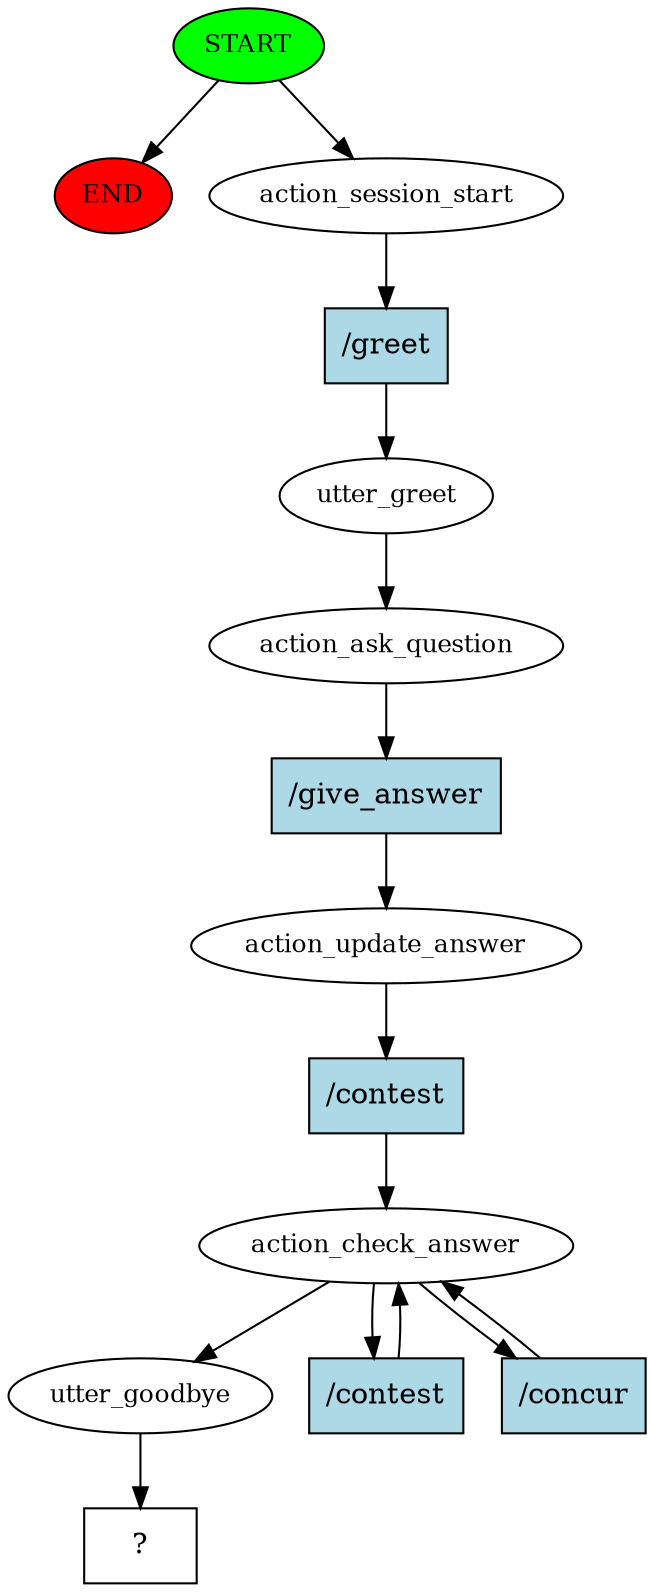 digraph  {
0 [class="start active", fillcolor=green, fontsize=12, label=START, style=filled];
"-1" [class=end, fillcolor=red, fontsize=12, label=END, style=filled];
1 [class=active, fontsize=12, label=action_session_start];
2 [class=active, fontsize=12, label=utter_greet];
3 [class=active, fontsize=12, label=action_ask_question];
4 [class=active, fontsize=12, label=action_update_answer];
5 [class=active, fontsize=12, label=action_check_answer];
8 [class=active, fontsize=12, label=utter_goodbye];
9 [class="intent dashed active", label="  ?  ", shape=rect];
10 [class="intent active", fillcolor=lightblue, label="/greet", shape=rect, style=filled];
11 [class="intent active", fillcolor=lightblue, label="/give_answer", shape=rect, style=filled];
12 [class="intent active", fillcolor=lightblue, label="/contest", shape=rect, style=filled];
13 [class="intent active", fillcolor=lightblue, label="/contest", shape=rect, style=filled];
14 [class="intent active", fillcolor=lightblue, label="/concur", shape=rect, style=filled];
0 -> "-1"  [class="", key=NONE, label=""];
0 -> 1  [class=active, key=NONE, label=""];
1 -> 10  [class=active, key=0];
2 -> 3  [class=active, key=NONE, label=""];
3 -> 11  [class=active, key=0];
4 -> 12  [class=active, key=0];
5 -> 8  [class=active, key=NONE, label=""];
5 -> 13  [class=active, key=0];
5 -> 14  [class=active, key=0];
8 -> 9  [class=active, key=NONE, label=""];
10 -> 2  [class=active, key=0];
11 -> 4  [class=active, key=0];
12 -> 5  [class=active, key=0];
13 -> 5  [class=active, key=0];
14 -> 5  [class=active, key=0];
}
